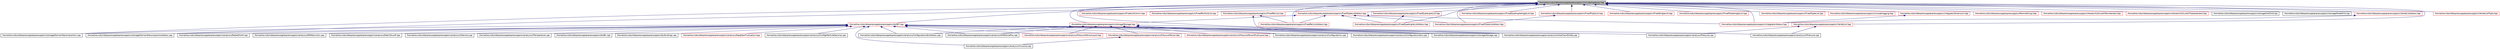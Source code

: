 digraph G
{
  edge [fontname="Helvetica",fontsize="10",labelfontname="Helvetica",labelfontsize="10"];
  node [fontname="Helvetica",fontsize="10",shape=record];
  Node1 [label="/home/travis/build/espressopp/espressopp/src/include/log4espp.hpp",height=0.2,width=0.4,color="black", fillcolor="grey75", style="filled" fontcolor="black"];
  Node1 -> Node2 [dir="back",color="midnightblue",fontsize="10",style="solid",fontname="Helvetica"];
  Node2 [label="/home/travis/build/espressopp/espressopp/src/bc/BC.hpp",height=0.2,width=0.4,color="red", fillcolor="white", style="filled",URL="$BC_8hpp.html"];
  Node2 -> Node3 [dir="back",color="midnightblue",fontsize="10",style="solid",fontname="Helvetica"];
  Node3 [label="/home/travis/build/espressopp/espressopp/src/analysis/AllParticlePos.cpp",height=0.2,width=0.4,color="black", fillcolor="white", style="filled",URL="$AllParticlePos_8cpp.html"];
  Node2 -> Node4 [dir="back",color="midnightblue",fontsize="10",style="solid",fontname="Helvetica"];
  Node4 [label="/home/travis/build/espressopp/espressopp/src/analysis/PressureTensor.hpp",height=0.2,width=0.4,color="red", fillcolor="white", style="filled",URL="$PressureTensor_8hpp.html"];
  Node4 -> Node5 [dir="back",color="midnightblue",fontsize="10",style="solid",fontname="Helvetica"];
  Node5 [label="/home/travis/build/espressopp/espressopp/src/analysis/Viscosity.cpp",height=0.2,width=0.4,color="black", fillcolor="white", style="filled",URL="$Viscosity_8cpp.html"];
  Node2 -> Node6 [dir="back",color="midnightblue",fontsize="10",style="solid",fontname="Helvetica"];
  Node6 [label="/home/travis/build/espressopp/espressopp/src/analysis/PressureTensorLayer.hpp",height=0.2,width=0.4,color="red", fillcolor="white", style="filled",URL="$PressureTensorLayer_8hpp.html"];
  Node2 -> Node7 [dir="back",color="midnightblue",fontsize="10",style="solid",fontname="Helvetica"];
  Node7 [label="/home/travis/build/espressopp/espressopp/src/analysis/PressureTensorMultiLayer.hpp",height=0.2,width=0.4,color="red", fillcolor="white", style="filled",URL="$PressureTensorMultiLayer_8hpp.html"];
  Node2 -> Node8 [dir="back",color="midnightblue",fontsize="10",style="solid",fontname="Helvetica"];
  Node8 [label="/home/travis/build/espressopp/espressopp/src/analysis/NeighborFluctuation.hpp",height=0.2,width=0.4,color="red", fillcolor="white", style="filled",URL="$NeighborFluctuation_8hpp.html"];
  Node2 -> Node9 [dir="back",color="midnightblue",fontsize="10",style="solid",fontname="Helvetica"];
  Node9 [label="/home/travis/build/espressopp/espressopp/src/analysis/ConfigsParticleDecomp.cpp",height=0.2,width=0.4,color="black", fillcolor="white", style="filled",URL="$ConfigsParticleDecomp_8cpp.html"];
  Node2 -> Node10 [dir="back",color="midnightblue",fontsize="10",style="solid",fontname="Helvetica"];
  Node10 [label="/home/travis/build/espressopp/espressopp/src/analysis/Configurations.cpp",height=0.2,width=0.4,color="black", fillcolor="white", style="filled",URL="$Configurations_8cpp.html"];
  Node2 -> Node11 [dir="back",color="midnightblue",fontsize="10",style="solid",fontname="Helvetica"];
  Node11 [label="/home/travis/build/espressopp/espressopp/src/analysis/ConfigurationsExt.cpp",height=0.2,width=0.4,color="black", fillcolor="white", style="filled",URL="$ConfigurationsExt_8cpp.html"];
  Node2 -> Node12 [dir="back",color="midnightblue",fontsize="10",style="solid",fontname="Helvetica"];
  Node12 [label="/home/travis/build/espressopp/espressopp/src/analysis/ConfigurationsExtAdress.cpp",height=0.2,width=0.4,color="black", fillcolor="white", style="filled",URL="$ConfigurationsExtAdress_8cpp.html"];
  Node2 -> Node13 [dir="back",color="midnightblue",fontsize="10",style="solid",fontname="Helvetica"];
  Node13 [label="/home/travis/build/espressopp/espressopp/src/analysis/IntraChainDistSq.cpp",height=0.2,width=0.4,color="black", fillcolor="white", style="filled",URL="$IntraChainDistSq_8cpp.html"];
  Node2 -> Node14 [dir="back",color="midnightblue",fontsize="10",style="solid",fontname="Helvetica"];
  Node14 [label="/home/travis/build/espressopp/espressopp/src/analysis/Pressure.cpp",height=0.2,width=0.4,color="black", fillcolor="white", style="filled",URL="$Pressure_8cpp.html"];
  Node2 -> Node15 [dir="back",color="midnightblue",fontsize="10",style="solid",fontname="Helvetica"];
  Node15 [label="/home/travis/build/espressopp/espressopp/src/analysis/RadialDistrF.cpp",height=0.2,width=0.4,color="black", fillcolor="white", style="filled",URL="$RadialDistrF_8cpp.html"];
  Node2 -> Node16 [dir="back",color="midnightblue",fontsize="10",style="solid",fontname="Helvetica"];
  Node16 [label="/home/travis/build/espressopp/espressopp/src/analysis/RDFatomistic.cpp",height=0.2,width=0.4,color="black", fillcolor="white", style="filled",URL="$RDFatomistic_8cpp.html"];
  Node2 -> Node17 [dir="back",color="midnightblue",fontsize="10",style="solid",fontname="Helvetica"];
  Node17 [label="/home/travis/build/espressopp/espressopp/src/analysis/StaticStructF.cpp",height=0.2,width=0.4,color="black", fillcolor="white", style="filled",URL="$StaticStructF_8cpp.html"];
  Node2 -> Node5 [dir="back",color="midnightblue",fontsize="10",style="solid",fontname="Helvetica"];
  Node2 -> Node18 [dir="back",color="midnightblue",fontsize="10",style="solid",fontname="Helvetica"];
  Node18 [label="/home/travis/build/espressopp/espressopp/src/analysis/XDensity.cpp",height=0.2,width=0.4,color="black", fillcolor="white", style="filled",URL="$XDensity_8cpp.html"];
  Node2 -> Node19 [dir="back",color="midnightblue",fontsize="10",style="solid",fontname="Helvetica"];
  Node19 [label="/home/travis/build/espressopp/espressopp/src/analysis/XPressure.cpp",height=0.2,width=0.4,color="black", fillcolor="white", style="filled",URL="$XPressure_8cpp.html"];
  Node2 -> Node20 [dir="back",color="midnightblue",fontsize="10",style="solid",fontname="Helvetica"];
  Node20 [label="/home/travis/build/espressopp/espressopp/src/analysis/XTemperature.cpp",height=0.2,width=0.4,color="black", fillcolor="white", style="filled",URL="$XTemperature_8cpp.html"];
  Node2 -> Node21 [dir="back",color="midnightblue",fontsize="10",style="solid",fontname="Helvetica"];
  Node21 [label="/home/travis/build/espressopp/espressopp/src/bc/BC.cpp",height=0.2,width=0.4,color="black", fillcolor="white", style="filled",URL="$BC_8cpp.html"];
  Node2 -> Node22 [dir="back",color="midnightblue",fontsize="10",style="solid",fontname="Helvetica"];
  Node22 [label="/home/travis/build/espressopp/espressopp/src/bc/bindings.cpp",height=0.2,width=0.4,color="black", fillcolor="white", style="filled",URL="$bc_2bindings_8cpp.html"];
  Node2 -> Node23 [dir="back",color="midnightblue",fontsize="10",style="solid",fontname="Helvetica"];
  Node23 [label="/home/travis/build/espressopp/espressopp/src/storage/DomainDecomposition.cpp",height=0.2,width=0.4,color="black", fillcolor="white", style="filled",URL="$DomainDecomposition_8cpp.html"];
  Node2 -> Node24 [dir="back",color="midnightblue",fontsize="10",style="solid",fontname="Helvetica"];
  Node24 [label="/home/travis/build/espressopp/espressopp/src/storage/DomainDecompositionAdress.cpp",height=0.2,width=0.4,color="black", fillcolor="white", style="filled",URL="$DomainDecompositionAdress_8cpp.html"];
  Node2 -> Node25 [dir="back",color="midnightblue",fontsize="10",style="solid",fontname="Helvetica"];
  Node25 [label="/home/travis/build/espressopp/espressopp/src/storage/Storage.cpp",height=0.2,width=0.4,color="black", fillcolor="white", style="filled",URL="$Storage_8cpp.html"];
  Node1 -> Node26 [dir="back",color="midnightblue",fontsize="10",style="solid",fontname="Helvetica"];
  Node26 [label="/home/travis/build/espressopp/espressopp/src/storage/Storage.hpp",height=0.2,width=0.4,color="red", fillcolor="white", style="filled",URL="$Storage_8hpp.html"];
  Node26 -> Node3 [dir="back",color="midnightblue",fontsize="10",style="solid",fontname="Helvetica"];
  Node26 -> Node4 [dir="back",color="midnightblue",fontsize="10",style="solid",fontname="Helvetica"];
  Node26 -> Node6 [dir="back",color="midnightblue",fontsize="10",style="solid",fontname="Helvetica"];
  Node26 -> Node7 [dir="back",color="midnightblue",fontsize="10",style="solid",fontname="Helvetica"];
  Node26 -> Node10 [dir="back",color="midnightblue",fontsize="10",style="solid",fontname="Helvetica"];
  Node26 -> Node11 [dir="back",color="midnightblue",fontsize="10",style="solid",fontname="Helvetica"];
  Node26 -> Node12 [dir="back",color="midnightblue",fontsize="10",style="solid",fontname="Helvetica"];
  Node26 -> Node13 [dir="back",color="midnightblue",fontsize="10",style="solid",fontname="Helvetica"];
  Node26 -> Node25 [dir="back",color="midnightblue",fontsize="10",style="solid",fontname="Helvetica"];
  Node1 -> Node27 [dir="back",color="midnightblue",fontsize="10",style="solid",fontname="Helvetica"];
  Node27 [label="/home/travis/build/espressopp/espressopp/src/FixedListComm.hpp",height=0.2,width=0.4,color="red", fillcolor="white", style="filled",URL="$FixedListComm_8hpp.html"];
  Node1 -> Node28 [dir="back",color="midnightblue",fontsize="10",style="solid",fontname="Helvetica"];
  Node28 [label="/home/travis/build/espressopp/espressopp/src/FixedPairDistList.hpp",height=0.2,width=0.4,color="red", fillcolor="white", style="filled",URL="$FixedPairDistList_8hpp.html"];
  Node1 -> Node29 [dir="back",color="midnightblue",fontsize="10",style="solid",fontname="Helvetica"];
  Node29 [label="/home/travis/build/espressopp/espressopp/src/FixedPairList.hpp",height=0.2,width=0.4,color="red", fillcolor="white", style="filled",URL="$FixedPairList_8hpp.html"];
  Node29 -> Node13 [dir="back",color="midnightblue",fontsize="10",style="solid",fontname="Helvetica"];
  Node29 -> Node30 [dir="back",color="midnightblue",fontsize="10",style="solid",fontname="Helvetica"];
  Node30 [label="/home/travis/build/espressopp/espressopp/src/FixedPairListAdress.hpp",height=0.2,width=0.4,color="red", fillcolor="white", style="filled",URL="$FixedPairListAdress_8hpp.html"];
  Node1 -> Node30 [dir="back",color="midnightblue",fontsize="10",style="solid",fontname="Helvetica"];
  Node1 -> Node31 [dir="back",color="midnightblue",fontsize="10",style="solid",fontname="Helvetica"];
  Node31 [label="/home/travis/build/espressopp/espressopp/src/FixedTupleListAdress.hpp",height=0.2,width=0.4,color="red", fillcolor="white", style="filled",URL="$FixedTupleListAdress_8hpp.html"];
  Node31 -> Node26 [dir="back",color="midnightblue",fontsize="10",style="solid",fontname="Helvetica"];
  Node31 -> Node30 [dir="back",color="midnightblue",fontsize="10",style="solid",fontname="Helvetica"];
  Node31 -> Node32 [dir="back",color="midnightblue",fontsize="10",style="solid",fontname="Helvetica"];
  Node32 [label="/home/travis/build/espressopp/espressopp/src/FixedQuadrupleListAdress.hpp",height=0.2,width=0.4,color="red", fillcolor="white", style="filled",URL="$FixedQuadrupleListAdress_8hpp.html"];
  Node31 -> Node33 [dir="back",color="midnightblue",fontsize="10",style="solid",fontname="Helvetica"];
  Node33 [label="/home/travis/build/espressopp/espressopp/src/FixedTripleListAdress.hpp",height=0.2,width=0.4,color="red", fillcolor="white", style="filled",URL="$FixedTripleListAdress_8hpp.html"];
  Node31 -> Node34 [dir="back",color="midnightblue",fontsize="10",style="solid",fontname="Helvetica"];
  Node34 [label="/home/travis/build/espressopp/espressopp/src/integrator/Adress.hpp",height=0.2,width=0.4,color="red", fillcolor="white", style="filled",URL="$Adress_8hpp.html"];
  Node1 -> Node35 [dir="back",color="midnightblue",fontsize="10",style="solid",fontname="Helvetica"];
  Node35 [label="/home/travis/build/espressopp/espressopp/src/FixedQuadrupleAngleList.hpp",height=0.2,width=0.4,color="red", fillcolor="white", style="filled",URL="$FixedQuadrupleAngleList_8hpp.html"];
  Node1 -> Node36 [dir="back",color="midnightblue",fontsize="10",style="solid",fontname="Helvetica"];
  Node36 [label="/home/travis/build/espressopp/espressopp/src/FixedQuadrupleList.hpp",height=0.2,width=0.4,color="red", fillcolor="white", style="filled",URL="$FixedQuadrupleList_8hpp.html"];
  Node36 -> Node32 [dir="back",color="midnightblue",fontsize="10",style="solid",fontname="Helvetica"];
  Node1 -> Node32 [dir="back",color="midnightblue",fontsize="10",style="solid",fontname="Helvetica"];
  Node1 -> Node37 [dir="back",color="midnightblue",fontsize="10",style="solid",fontname="Helvetica"];
  Node37 [label="/home/travis/build/espressopp/espressopp/src/FixedSingleList.hpp",height=0.2,width=0.4,color="red", fillcolor="white", style="filled",URL="$FixedSingleList_8hpp.html"];
  Node1 -> Node38 [dir="back",color="midnightblue",fontsize="10",style="solid",fontname="Helvetica"];
  Node38 [label="/home/travis/build/espressopp/espressopp/src/FixedTripleAngleList.hpp",height=0.2,width=0.4,color="red", fillcolor="white", style="filled",URL="$FixedTripleAngleList_8hpp.html"];
  Node1 -> Node39 [dir="back",color="midnightblue",fontsize="10",style="solid",fontname="Helvetica"];
  Node39 [label="/home/travis/build/espressopp/espressopp/src/FixedTripleList.hpp",height=0.2,width=0.4,color="red", fillcolor="white", style="filled",URL="$FixedTripleList_8hpp.html"];
  Node39 -> Node33 [dir="back",color="midnightblue",fontsize="10",style="solid",fontname="Helvetica"];
  Node1 -> Node33 [dir="back",color="midnightblue",fontsize="10",style="solid",fontname="Helvetica"];
  Node1 -> Node40 [dir="back",color="midnightblue",fontsize="10",style="solid",fontname="Helvetica"];
  Node40 [label="/home/travis/build/espressopp/espressopp/src/FixedTupleList.hpp",height=0.2,width=0.4,color="red", fillcolor="white", style="filled",URL="$FixedTupleList_8hpp.html"];
  Node1 -> Node41 [dir="back",color="midnightblue",fontsize="10",style="solid",fontname="Helvetica"];
  Node41 [label="/home/travis/build/espressopp/espressopp/src/include/logging.hpp",height=0.2,width=0.4,color="red", fillcolor="white", style="filled",URL="$logging_8hpp.html"];
  Node1 -> Node34 [dir="back",color="midnightblue",fontsize="10",style="solid",fontname="Helvetica"];
  Node1 -> Node42 [dir="back",color="midnightblue",fontsize="10",style="solid",fontname="Helvetica"];
  Node42 [label="/home/travis/build/espressopp/espressopp/src/integrator/Extension.hpp",height=0.2,width=0.4,color="red", fillcolor="white", style="filled",URL="$Extension_8hpp.html"];
  Node42 -> Node34 [dir="back",color="midnightblue",fontsize="10",style="solid",fontname="Helvetica"];
  Node1 -> Node43 [dir="back",color="midnightblue",fontsize="10",style="solid",fontname="Helvetica"];
  Node43 [label="/home/travis/build/espressopp/espressopp/src/ParticleGroup.hpp",height=0.2,width=0.4,color="red", fillcolor="white", style="filled",URL="$ParticleGroup_8hpp.html"];
  Node1 -> Node44 [dir="back",color="midnightblue",fontsize="10",style="solid",fontname="Helvetica"];
  Node44 [label="/home/travis/build/espressopp/espressopp/src/iterator/CellListAllPairsIterator.hpp",height=0.2,width=0.4,color="red", fillcolor="white", style="filled",URL="$CellListAllPairsIterator_8hpp.html"];
  Node1 -> Node45 [dir="back",color="midnightblue",fontsize="10",style="solid",fontname="Helvetica"];
  Node45 [label="/home/travis/build/espressopp/espressopp/src/iterator/CellListAllTriplesIterator.hpp",height=0.2,width=0.4,color="red", fillcolor="white", style="filled",URL="$CellListAllTriplesIterator_8hpp.html"];
  Node1 -> Node46 [dir="back",color="midnightblue",fontsize="10",style="solid",fontname="Helvetica"];
  Node46 [label="/home/travis/build/espressopp/espressopp/src/storage/CellGrid.cpp",height=0.2,width=0.4,color="black", fillcolor="white", style="filled",URL="$CellGrid_8cpp.html"];
  Node1 -> Node23 [dir="back",color="midnightblue",fontsize="10",style="solid",fontname="Helvetica"];
  Node1 -> Node24 [dir="back",color="midnightblue",fontsize="10",style="solid",fontname="Helvetica"];
  Node1 -> Node47 [dir="back",color="midnightblue",fontsize="10",style="solid",fontname="Helvetica"];
  Node47 [label="/home/travis/build/espressopp/espressopp/src/storage/NodeGrid.cpp",height=0.2,width=0.4,color="black", fillcolor="white", style="filled",URL="$NodeGrid_8cpp.html"];
  Node1 -> Node25 [dir="back",color="midnightblue",fontsize="10",style="solid",fontname="Helvetica"];
  Node1 -> Node48 [dir="back",color="midnightblue",fontsize="10",style="solid",fontname="Helvetica"];
  Node48 [label="/home/travis/build/espressopp/espressopp/src/VerletList.hpp",height=0.2,width=0.4,color="red", fillcolor="white", style="filled",URL="$VerletList_8hpp.html"];
  Node48 -> Node14 [dir="back",color="midnightblue",fontsize="10",style="solid",fontname="Helvetica"];
  Node48 -> Node19 [dir="back",color="midnightblue",fontsize="10",style="solid",fontname="Helvetica"];
  Node1 -> Node49 [dir="back",color="midnightblue",fontsize="10",style="solid",fontname="Helvetica"];
  Node49 [label="/home/travis/build/espressopp/espressopp/src/VerletListAdress.hpp",height=0.2,width=0.4,color="red", fillcolor="white", style="filled",URL="$VerletListAdress_8hpp.html"];
  Node49 -> Node34 [dir="back",color="midnightblue",fontsize="10",style="solid",fontname="Helvetica"];
  Node1 -> Node50 [dir="back",color="midnightblue",fontsize="10",style="solid",fontname="Helvetica"];
  Node50 [label="/home/travis/build/espressopp/espressopp/src/VerletListTriple.hpp",height=0.2,width=0.4,color="red", fillcolor="white", style="filled",URL="$VerletListTriple_8hpp.html"];
}
